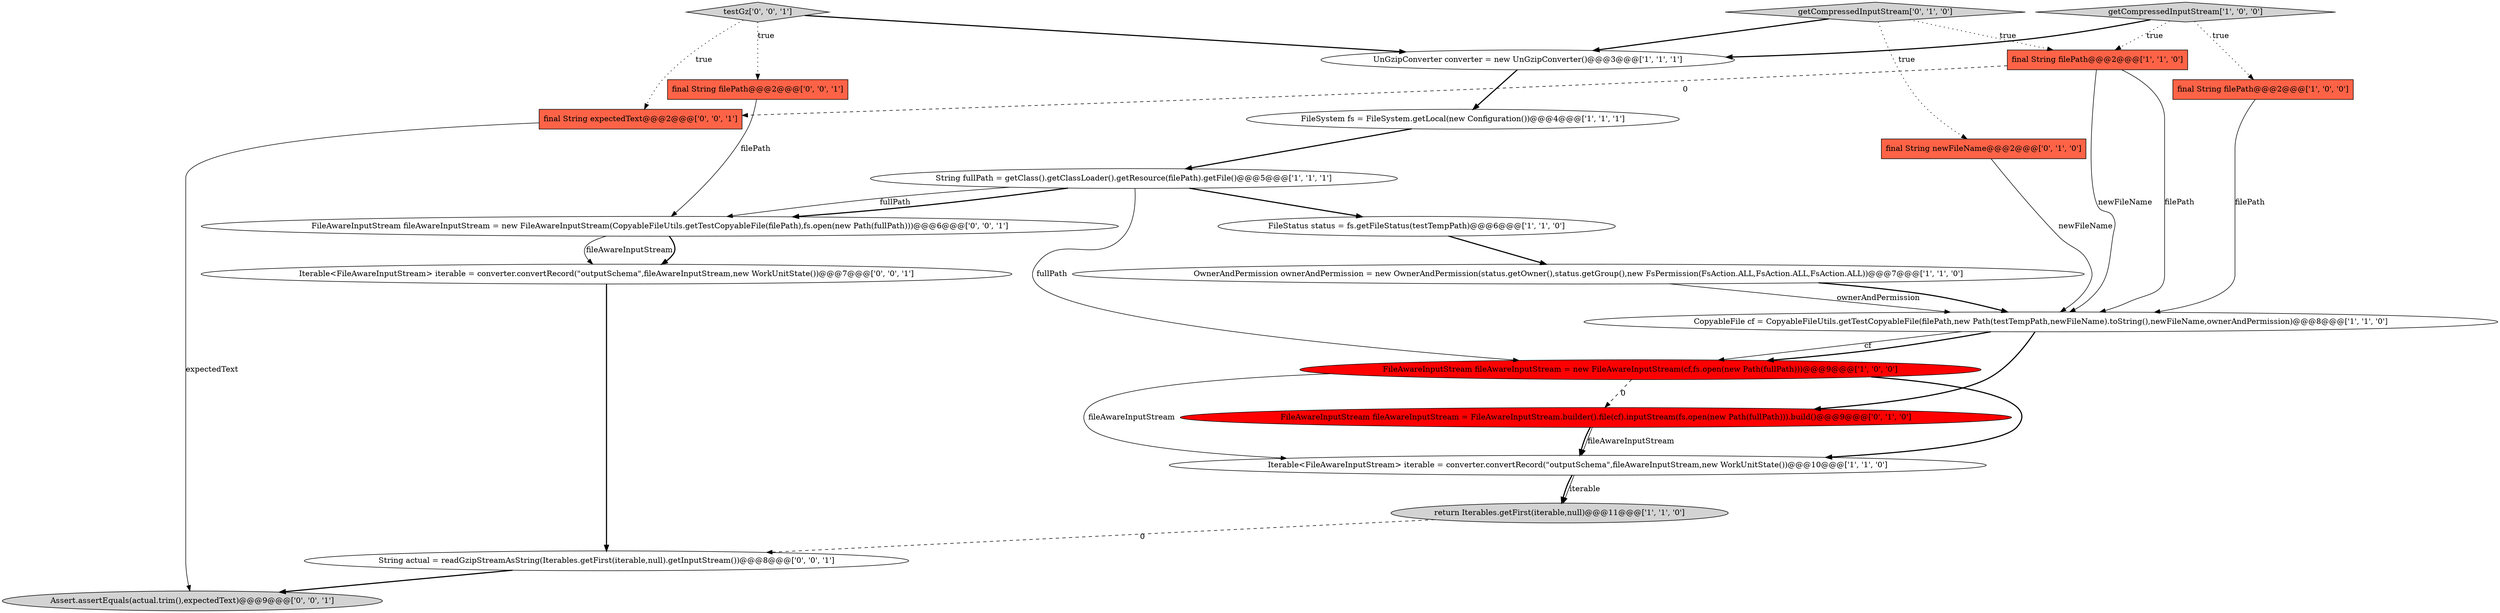 digraph {
16 [style = filled, label = "Iterable<FileAwareInputStream> iterable = converter.convertRecord(\"outputSchema\",fileAwareInputStream,new WorkUnitState())@@@7@@@['0', '0', '1']", fillcolor = white, shape = ellipse image = "AAA0AAABBB3BBB"];
20 [style = filled, label = "Assert.assertEquals(actual.trim(),expectedText)@@@9@@@['0', '0', '1']", fillcolor = lightgray, shape = ellipse image = "AAA0AAABBB3BBB"];
8 [style = filled, label = "UnGzipConverter converter = new UnGzipConverter()@@@3@@@['1', '1', '1']", fillcolor = white, shape = ellipse image = "AAA0AAABBB1BBB"];
9 [style = filled, label = "return Iterables.getFirst(iterable,null)@@@11@@@['1', '1', '0']", fillcolor = lightgray, shape = ellipse image = "AAA0AAABBB1BBB"];
14 [style = filled, label = "getCompressedInputStream['0', '1', '0']", fillcolor = lightgray, shape = diamond image = "AAA0AAABBB2BBB"];
4 [style = filled, label = "FileStatus status = fs.getFileStatus(testTempPath)@@@6@@@['1', '1', '0']", fillcolor = white, shape = ellipse image = "AAA0AAABBB1BBB"];
18 [style = filled, label = "final String expectedText@@@2@@@['0', '0', '1']", fillcolor = tomato, shape = box image = "AAA0AAABBB3BBB"];
6 [style = filled, label = "final String filePath@@@2@@@['1', '0', '0']", fillcolor = tomato, shape = box image = "AAA0AAABBB1BBB"];
17 [style = filled, label = "final String filePath@@@2@@@['0', '0', '1']", fillcolor = tomato, shape = box image = "AAA0AAABBB3BBB"];
15 [style = filled, label = "testGz['0', '0', '1']", fillcolor = lightgray, shape = diamond image = "AAA0AAABBB3BBB"];
12 [style = filled, label = "FileAwareInputStream fileAwareInputStream = FileAwareInputStream.builder().file(cf).inputStream(fs.open(new Path(fullPath))).build()@@@9@@@['0', '1', '0']", fillcolor = red, shape = ellipse image = "AAA1AAABBB2BBB"];
1 [style = filled, label = "FileAwareInputStream fileAwareInputStream = new FileAwareInputStream(cf,fs.open(new Path(fullPath)))@@@9@@@['1', '0', '0']", fillcolor = red, shape = ellipse image = "AAA1AAABBB1BBB"];
7 [style = filled, label = "final String filePath@@@2@@@['1', '1', '0']", fillcolor = tomato, shape = box image = "AAA0AAABBB1BBB"];
5 [style = filled, label = "Iterable<FileAwareInputStream> iterable = converter.convertRecord(\"outputSchema\",fileAwareInputStream,new WorkUnitState())@@@10@@@['1', '1', '0']", fillcolor = white, shape = ellipse image = "AAA0AAABBB1BBB"];
13 [style = filled, label = "final String newFileName@@@2@@@['0', '1', '0']", fillcolor = tomato, shape = box image = "AAA0AAABBB2BBB"];
10 [style = filled, label = "FileSystem fs = FileSystem.getLocal(new Configuration())@@@4@@@['1', '1', '1']", fillcolor = white, shape = ellipse image = "AAA0AAABBB1BBB"];
19 [style = filled, label = "FileAwareInputStream fileAwareInputStream = new FileAwareInputStream(CopyableFileUtils.getTestCopyableFile(filePath),fs.open(new Path(fullPath)))@@@6@@@['0', '0', '1']", fillcolor = white, shape = ellipse image = "AAA0AAABBB3BBB"];
3 [style = filled, label = "String fullPath = getClass().getClassLoader().getResource(filePath).getFile()@@@5@@@['1', '1', '1']", fillcolor = white, shape = ellipse image = "AAA0AAABBB1BBB"];
2 [style = filled, label = "OwnerAndPermission ownerAndPermission = new OwnerAndPermission(status.getOwner(),status.getGroup(),new FsPermission(FsAction.ALL,FsAction.ALL,FsAction.ALL))@@@7@@@['1', '1', '0']", fillcolor = white, shape = ellipse image = "AAA0AAABBB1BBB"];
21 [style = filled, label = "String actual = readGzipStreamAsString(Iterables.getFirst(iterable,null).getInputStream())@@@8@@@['0', '0', '1']", fillcolor = white, shape = ellipse image = "AAA0AAABBB3BBB"];
11 [style = filled, label = "getCompressedInputStream['1', '0', '0']", fillcolor = lightgray, shape = diamond image = "AAA0AAABBB1BBB"];
0 [style = filled, label = "CopyableFile cf = CopyableFileUtils.getTestCopyableFile(filePath,new Path(testTempPath,newFileName).toString(),newFileName,ownerAndPermission)@@@8@@@['1', '1', '0']", fillcolor = white, shape = ellipse image = "AAA0AAABBB1BBB"];
18->20 [style = solid, label="expectedText"];
1->5 [style = bold, label=""];
11->7 [style = dotted, label="true"];
8->10 [style = bold, label=""];
12->5 [style = bold, label=""];
7->18 [style = dashed, label="0"];
5->9 [style = bold, label=""];
0->1 [style = solid, label="cf"];
19->16 [style = solid, label="fileAwareInputStream"];
0->12 [style = bold, label=""];
6->0 [style = solid, label="filePath"];
17->19 [style = solid, label="filePath"];
15->18 [style = dotted, label="true"];
7->0 [style = solid, label="filePath"];
10->3 [style = bold, label=""];
4->2 [style = bold, label=""];
5->9 [style = solid, label="iterable"];
2->0 [style = solid, label="ownerAndPermission"];
3->4 [style = bold, label=""];
7->0 [style = solid, label="newFileName"];
13->0 [style = solid, label="newFileName"];
14->13 [style = dotted, label="true"];
19->16 [style = bold, label=""];
15->17 [style = dotted, label="true"];
1->12 [style = dashed, label="0"];
2->0 [style = bold, label=""];
21->20 [style = bold, label=""];
3->19 [style = bold, label=""];
9->21 [style = dashed, label="0"];
11->6 [style = dotted, label="true"];
0->1 [style = bold, label=""];
16->21 [style = bold, label=""];
3->19 [style = solid, label="fullPath"];
14->7 [style = dotted, label="true"];
11->8 [style = bold, label=""];
14->8 [style = bold, label=""];
1->5 [style = solid, label="fileAwareInputStream"];
15->8 [style = bold, label=""];
12->5 [style = solid, label="fileAwareInputStream"];
3->1 [style = solid, label="fullPath"];
}
